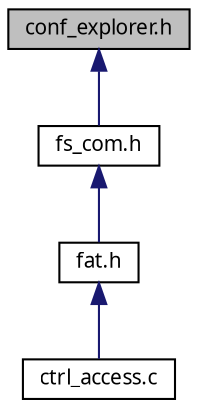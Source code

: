 digraph G
{
  edge [fontname="FreeSans.ttf",fontsize=10,labelfontname="FreeSans.ttf",labelfontsize=10];
  node [fontname="FreeSans.ttf",fontsize=10,shape=record];
  Node1 [label="conf_explorer.h",height=0.2,width=0.4,color="black", fillcolor="grey75", style="filled" fontcolor="black"];
  Node1 -> Node2 [dir=back,color="midnightblue",fontsize=10,style="solid",fontname="FreeSans.ttf"];
  Node2 [label="fs_com.h",height=0.2,width=0.4,color="black", fillcolor="white", style="filled",URL="$a00051.html"];
  Node2 -> Node3 [dir=back,color="midnightblue",fontsize=10,style="solid",fontname="FreeSans.ttf"];
  Node3 [label="fat.h",height=0.2,width=0.4,color="black", fillcolor="white", style="filled",URL="$a00049.html",tooltip="FAT 12/16/32 Services."];
  Node3 -> Node4 [dir=back,color="midnightblue",fontsize=10,style="solid",fontname="FreeSans.ttf"];
  Node4 [label="ctrl_access.c",height=0.2,width=0.4,color="black", fillcolor="white", style="filled",URL="$a00040.html",tooltip="FAT services."];
}
